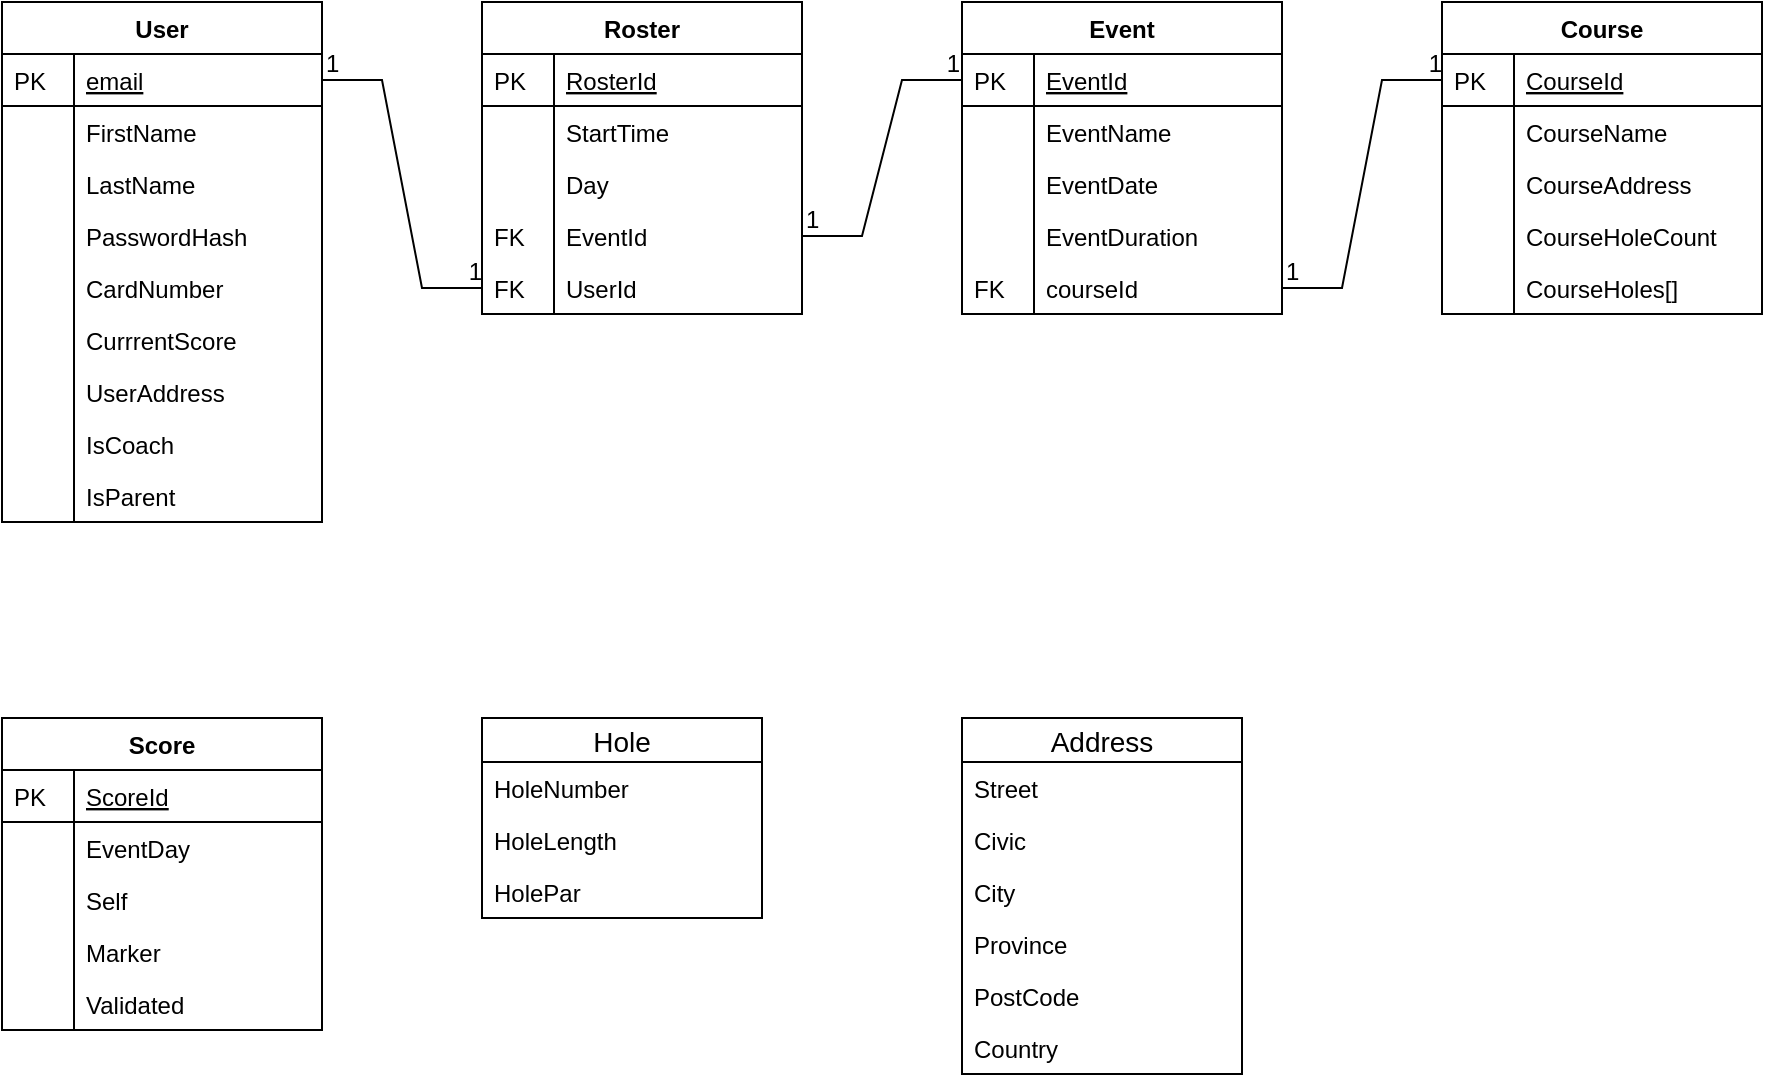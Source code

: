 <mxfile version="12.9.13" type="device"><diagram id="C5RBs43oDa-KdzZeNtuy" name="Page-1"><mxGraphModel dx="896" dy="680" grid="1" gridSize="10" guides="1" tooltips="1" connect="1" arrows="1" fold="1" page="1" pageScale="1" pageWidth="1169" pageHeight="827" math="0" shadow="0"><root><mxCell id="WIyWlLk6GJQsqaUBKTNV-0"/><mxCell id="WIyWlLk6GJQsqaUBKTNV-1" parent="WIyWlLk6GJQsqaUBKTNV-0"/><mxCell id="zkfFHV4jXpPFQw0GAbJ--51" value="User" style="swimlane;fontStyle=1;childLayout=stackLayout;horizontal=1;startSize=26;horizontalStack=0;resizeParent=1;resizeLast=0;collapsible=1;marginBottom=0;rounded=0;shadow=0;strokeWidth=1;" parent="WIyWlLk6GJQsqaUBKTNV-1" vertex="1"><mxGeometry x="40" y="42" width="160" height="260" as="geometry"><mxRectangle x="20" y="80" width="160" height="26" as="alternateBounds"/></mxGeometry></mxCell><mxCell id="zkfFHV4jXpPFQw0GAbJ--52" value="email" style="shape=partialRectangle;top=0;left=0;right=0;bottom=1;align=left;verticalAlign=top;fillColor=none;spacingLeft=40;spacingRight=4;overflow=hidden;rotatable=0;points=[[0,0.5],[1,0.5]];portConstraint=eastwest;dropTarget=0;rounded=0;shadow=0;strokeWidth=1;fontStyle=4" parent="zkfFHV4jXpPFQw0GAbJ--51" vertex="1"><mxGeometry y="26" width="160" height="26" as="geometry"/></mxCell><mxCell id="zkfFHV4jXpPFQw0GAbJ--53" value="PK" style="shape=partialRectangle;top=0;left=0;bottom=0;fillColor=none;align=left;verticalAlign=top;spacingLeft=4;spacingRight=4;overflow=hidden;rotatable=0;points=[];portConstraint=eastwest;part=1;" parent="zkfFHV4jXpPFQw0GAbJ--52" vertex="1" connectable="0"><mxGeometry width="36" height="26" as="geometry"/></mxCell><mxCell id="zkfFHV4jXpPFQw0GAbJ--54" value="FirstName" style="shape=partialRectangle;top=0;left=0;right=0;bottom=0;align=left;verticalAlign=top;fillColor=none;spacingLeft=40;spacingRight=4;overflow=hidden;rotatable=0;points=[[0,0.5],[1,0.5]];portConstraint=eastwest;dropTarget=0;rounded=0;shadow=0;strokeWidth=1;" parent="zkfFHV4jXpPFQw0GAbJ--51" vertex="1"><mxGeometry y="52" width="160" height="26" as="geometry"/></mxCell><mxCell id="zkfFHV4jXpPFQw0GAbJ--55" value="" style="shape=partialRectangle;top=0;left=0;bottom=0;fillColor=none;align=left;verticalAlign=top;spacingLeft=4;spacingRight=4;overflow=hidden;rotatable=0;points=[];portConstraint=eastwest;part=1;" parent="zkfFHV4jXpPFQw0GAbJ--54" vertex="1" connectable="0"><mxGeometry width="36" height="26" as="geometry"/></mxCell><mxCell id="CNbzcFAfPootxd4gBOf6-0" value="LastName" style="shape=partialRectangle;top=0;left=0;right=0;bottom=0;align=left;verticalAlign=top;fillColor=none;spacingLeft=40;spacingRight=4;overflow=hidden;rotatable=0;points=[[0,0.5],[1,0.5]];portConstraint=eastwest;dropTarget=0;rounded=0;shadow=0;strokeWidth=1;" parent="zkfFHV4jXpPFQw0GAbJ--51" vertex="1"><mxGeometry y="78" width="160" height="26" as="geometry"/></mxCell><mxCell id="CNbzcFAfPootxd4gBOf6-1" value="" style="shape=partialRectangle;top=0;left=0;bottom=0;fillColor=none;align=left;verticalAlign=top;spacingLeft=4;spacingRight=4;overflow=hidden;rotatable=0;points=[];portConstraint=eastwest;part=1;" parent="CNbzcFAfPootxd4gBOf6-0" vertex="1" connectable="0"><mxGeometry width="36" height="26" as="geometry"/></mxCell><mxCell id="CNbzcFAfPootxd4gBOf6-2" value="PasswordHash" style="shape=partialRectangle;top=0;left=0;right=0;bottom=0;align=left;verticalAlign=top;fillColor=none;spacingLeft=40;spacingRight=4;overflow=hidden;rotatable=0;points=[[0,0.5],[1,0.5]];portConstraint=eastwest;dropTarget=0;rounded=0;shadow=0;strokeWidth=1;" parent="zkfFHV4jXpPFQw0GAbJ--51" vertex="1"><mxGeometry y="104" width="160" height="26" as="geometry"/></mxCell><mxCell id="CNbzcFAfPootxd4gBOf6-3" value="" style="shape=partialRectangle;top=0;left=0;bottom=0;fillColor=none;align=left;verticalAlign=top;spacingLeft=4;spacingRight=4;overflow=hidden;rotatable=0;points=[];portConstraint=eastwest;part=1;" parent="CNbzcFAfPootxd4gBOf6-2" vertex="1" connectable="0"><mxGeometry width="36" height="26" as="geometry"/></mxCell><mxCell id="CNbzcFAfPootxd4gBOf6-4" value="CardNumber" style="shape=partialRectangle;top=0;left=0;right=0;bottom=0;align=left;verticalAlign=top;fillColor=none;spacingLeft=40;spacingRight=4;overflow=hidden;rotatable=0;points=[[0,0.5],[1,0.5]];portConstraint=eastwest;dropTarget=0;rounded=0;shadow=0;strokeWidth=1;" parent="zkfFHV4jXpPFQw0GAbJ--51" vertex="1"><mxGeometry y="130" width="160" height="26" as="geometry"/></mxCell><mxCell id="CNbzcFAfPootxd4gBOf6-5" value="" style="shape=partialRectangle;top=0;left=0;bottom=0;fillColor=none;align=left;verticalAlign=top;spacingLeft=4;spacingRight=4;overflow=hidden;rotatable=0;points=[];portConstraint=eastwest;part=1;" parent="CNbzcFAfPootxd4gBOf6-4" vertex="1" connectable="0"><mxGeometry width="36" height="26" as="geometry"/></mxCell><mxCell id="CNbzcFAfPootxd4gBOf6-6" value="CurrrentScore" style="shape=partialRectangle;top=0;left=0;right=0;bottom=0;align=left;verticalAlign=top;fillColor=none;spacingLeft=40;spacingRight=4;overflow=hidden;rotatable=0;points=[[0,0.5],[1,0.5]];portConstraint=eastwest;dropTarget=0;rounded=0;shadow=0;strokeWidth=1;" parent="zkfFHV4jXpPFQw0GAbJ--51" vertex="1"><mxGeometry y="156" width="160" height="26" as="geometry"/></mxCell><mxCell id="CNbzcFAfPootxd4gBOf6-7" value="" style="shape=partialRectangle;top=0;left=0;bottom=0;fillColor=none;align=left;verticalAlign=top;spacingLeft=4;spacingRight=4;overflow=hidden;rotatable=0;points=[];portConstraint=eastwest;part=1;" parent="CNbzcFAfPootxd4gBOf6-6" vertex="1" connectable="0"><mxGeometry width="36" height="26" as="geometry"/></mxCell><mxCell id="CNbzcFAfPootxd4gBOf6-12" value="UserAddress" style="shape=partialRectangle;top=0;left=0;right=0;bottom=0;align=left;verticalAlign=top;fillColor=none;spacingLeft=40;spacingRight=4;overflow=hidden;rotatable=0;points=[[0,0.5],[1,0.5]];portConstraint=eastwest;dropTarget=0;rounded=0;shadow=0;strokeWidth=1;" parent="zkfFHV4jXpPFQw0GAbJ--51" vertex="1"><mxGeometry y="182" width="160" height="26" as="geometry"/></mxCell><mxCell id="CNbzcFAfPootxd4gBOf6-13" value="" style="shape=partialRectangle;top=0;left=0;bottom=0;fillColor=none;align=left;verticalAlign=top;spacingLeft=4;spacingRight=4;overflow=hidden;rotatable=0;points=[];portConstraint=eastwest;part=1;" parent="CNbzcFAfPootxd4gBOf6-12" vertex="1" connectable="0"><mxGeometry width="36" height="26" as="geometry"/></mxCell><mxCell id="CNbzcFAfPootxd4gBOf6-10" value="IsCoach" style="shape=partialRectangle;top=0;left=0;right=0;bottom=0;align=left;verticalAlign=top;fillColor=none;spacingLeft=40;spacingRight=4;overflow=hidden;rotatable=0;points=[[0,0.5],[1,0.5]];portConstraint=eastwest;dropTarget=0;rounded=0;shadow=0;strokeWidth=1;" parent="zkfFHV4jXpPFQw0GAbJ--51" vertex="1"><mxGeometry y="208" width="160" height="26" as="geometry"/></mxCell><mxCell id="CNbzcFAfPootxd4gBOf6-11" value="" style="shape=partialRectangle;top=0;left=0;bottom=0;fillColor=none;align=left;verticalAlign=top;spacingLeft=4;spacingRight=4;overflow=hidden;rotatable=0;points=[];portConstraint=eastwest;part=1;" parent="CNbzcFAfPootxd4gBOf6-10" vertex="1" connectable="0"><mxGeometry width="36" height="26" as="geometry"/></mxCell><mxCell id="CNbzcFAfPootxd4gBOf6-8" value="IsParent" style="shape=partialRectangle;top=0;left=0;right=0;bottom=0;align=left;verticalAlign=top;fillColor=none;spacingLeft=40;spacingRight=4;overflow=hidden;rotatable=0;points=[[0,0.5],[1,0.5]];portConstraint=eastwest;dropTarget=0;rounded=0;shadow=0;strokeWidth=1;" parent="zkfFHV4jXpPFQw0GAbJ--51" vertex="1"><mxGeometry y="234" width="160" height="26" as="geometry"/></mxCell><mxCell id="CNbzcFAfPootxd4gBOf6-9" value="" style="shape=partialRectangle;top=0;left=0;bottom=0;fillColor=none;align=left;verticalAlign=top;spacingLeft=4;spacingRight=4;overflow=hidden;rotatable=0;points=[];portConstraint=eastwest;part=1;" parent="CNbzcFAfPootxd4gBOf6-8" vertex="1" connectable="0"><mxGeometry width="36" height="26" as="geometry"/></mxCell><mxCell id="jcFUPDY8-ciqzz3bYHUC-0" value="Score" style="swimlane;fontStyle=1;childLayout=stackLayout;horizontal=1;startSize=26;horizontalStack=0;resizeParent=1;resizeLast=0;collapsible=1;marginBottom=0;rounded=0;shadow=0;strokeWidth=1;" vertex="1" parent="WIyWlLk6GJQsqaUBKTNV-1"><mxGeometry x="40" y="400" width="160" height="156" as="geometry"><mxRectangle x="260" y="80" width="160" height="26" as="alternateBounds"/></mxGeometry></mxCell><mxCell id="jcFUPDY8-ciqzz3bYHUC-1" value="ScoreId" style="shape=partialRectangle;top=0;left=0;right=0;bottom=1;align=left;verticalAlign=top;fillColor=none;spacingLeft=40;spacingRight=4;overflow=hidden;rotatable=0;points=[[0,0.5],[1,0.5]];portConstraint=eastwest;dropTarget=0;rounded=0;shadow=0;strokeWidth=1;fontStyle=4" vertex="1" parent="jcFUPDY8-ciqzz3bYHUC-0"><mxGeometry y="26" width="160" height="26" as="geometry"/></mxCell><mxCell id="jcFUPDY8-ciqzz3bYHUC-2" value="PK" style="shape=partialRectangle;top=0;left=0;bottom=0;fillColor=none;align=left;verticalAlign=top;spacingLeft=4;spacingRight=4;overflow=hidden;rotatable=0;points=[];portConstraint=eastwest;part=1;" vertex="1" connectable="0" parent="jcFUPDY8-ciqzz3bYHUC-1"><mxGeometry width="36" height="26" as="geometry"/></mxCell><mxCell id="jcFUPDY8-ciqzz3bYHUC-3" value="EventDay" style="shape=partialRectangle;top=0;left=0;right=0;bottom=0;align=left;verticalAlign=top;fillColor=none;spacingLeft=40;spacingRight=4;overflow=hidden;rotatable=0;points=[[0,0.5],[1,0.5]];portConstraint=eastwest;dropTarget=0;rounded=0;shadow=0;strokeWidth=1;" vertex="1" parent="jcFUPDY8-ciqzz3bYHUC-0"><mxGeometry y="52" width="160" height="26" as="geometry"/></mxCell><mxCell id="jcFUPDY8-ciqzz3bYHUC-4" value="" style="shape=partialRectangle;top=0;left=0;bottom=0;fillColor=none;align=left;verticalAlign=top;spacingLeft=4;spacingRight=4;overflow=hidden;rotatable=0;points=[];portConstraint=eastwest;part=1;" vertex="1" connectable="0" parent="jcFUPDY8-ciqzz3bYHUC-3"><mxGeometry width="36" height="26" as="geometry"/></mxCell><mxCell id="jcFUPDY8-ciqzz3bYHUC-5" value="Self" style="shape=partialRectangle;top=0;left=0;right=0;bottom=0;align=left;verticalAlign=top;fillColor=none;spacingLeft=40;spacingRight=4;overflow=hidden;rotatable=0;points=[[0,0.5],[1,0.5]];portConstraint=eastwest;dropTarget=0;rounded=0;shadow=0;strokeWidth=1;" vertex="1" parent="jcFUPDY8-ciqzz3bYHUC-0"><mxGeometry y="78" width="160" height="26" as="geometry"/></mxCell><mxCell id="jcFUPDY8-ciqzz3bYHUC-6" value="" style="shape=partialRectangle;top=0;left=0;bottom=0;fillColor=none;align=left;verticalAlign=top;spacingLeft=4;spacingRight=4;overflow=hidden;rotatable=0;points=[];portConstraint=eastwest;part=1;" vertex="1" connectable="0" parent="jcFUPDY8-ciqzz3bYHUC-5"><mxGeometry width="36" height="26" as="geometry"/></mxCell><mxCell id="jcFUPDY8-ciqzz3bYHUC-7" value="Marker" style="shape=partialRectangle;top=0;left=0;right=0;bottom=0;align=left;verticalAlign=top;fillColor=none;spacingLeft=40;spacingRight=4;overflow=hidden;rotatable=0;points=[[0,0.5],[1,0.5]];portConstraint=eastwest;dropTarget=0;rounded=0;shadow=0;strokeWidth=1;" vertex="1" parent="jcFUPDY8-ciqzz3bYHUC-0"><mxGeometry y="104" width="160" height="26" as="geometry"/></mxCell><mxCell id="jcFUPDY8-ciqzz3bYHUC-8" value="" style="shape=partialRectangle;top=0;left=0;bottom=0;fillColor=none;align=left;verticalAlign=top;spacingLeft=4;spacingRight=4;overflow=hidden;rotatable=0;points=[];portConstraint=eastwest;part=1;" vertex="1" connectable="0" parent="jcFUPDY8-ciqzz3bYHUC-7"><mxGeometry width="36" height="26" as="geometry"/></mxCell><mxCell id="jcFUPDY8-ciqzz3bYHUC-9" value="Validated" style="shape=partialRectangle;top=0;left=0;right=0;bottom=0;align=left;verticalAlign=top;fillColor=none;spacingLeft=40;spacingRight=4;overflow=hidden;rotatable=0;points=[[0,0.5],[1,0.5]];portConstraint=eastwest;dropTarget=0;rounded=0;shadow=0;strokeWidth=1;" vertex="1" parent="jcFUPDY8-ciqzz3bYHUC-0"><mxGeometry y="130" width="160" height="26" as="geometry"/></mxCell><mxCell id="jcFUPDY8-ciqzz3bYHUC-10" value="" style="shape=partialRectangle;top=0;left=0;bottom=0;fillColor=none;align=left;verticalAlign=top;spacingLeft=4;spacingRight=4;overflow=hidden;rotatable=0;points=[];portConstraint=eastwest;part=1;" vertex="1" connectable="0" parent="jcFUPDY8-ciqzz3bYHUC-9"><mxGeometry width="36" height="26" as="geometry"/></mxCell><mxCell id="jcFUPDY8-ciqzz3bYHUC-16" value="" style="endArrow=none;html=1;rounded=0;exitX=1;exitY=0.5;exitDx=0;exitDy=0;entryX=0;entryY=0.5;entryDx=0;entryDy=0;edgeStyle=entityRelationEdgeStyle;" edge="1" parent="WIyWlLk6GJQsqaUBKTNV-1" source="zkfFHV4jXpPFQw0GAbJ--52" target="jcFUPDY8-ciqzz3bYHUC-13"><mxGeometry relative="1" as="geometry"><mxPoint x="280" y="200" as="sourcePoint"/><mxPoint x="330" y="210" as="targetPoint"/></mxGeometry></mxCell><mxCell id="jcFUPDY8-ciqzz3bYHUC-17" value="1" style="resizable=0;html=1;align=left;verticalAlign=bottom;" connectable="0" vertex="1" parent="jcFUPDY8-ciqzz3bYHUC-16"><mxGeometry x="-1" relative="1" as="geometry"/></mxCell><mxCell id="jcFUPDY8-ciqzz3bYHUC-18" value="1" style="resizable=0;html=1;align=right;verticalAlign=bottom;" connectable="0" vertex="1" parent="jcFUPDY8-ciqzz3bYHUC-16"><mxGeometry x="1" relative="1" as="geometry"/></mxCell><mxCell id="zkfFHV4jXpPFQw0GAbJ--56" value="Roster" style="swimlane;fontStyle=1;childLayout=stackLayout;horizontal=1;startSize=26;horizontalStack=0;resizeParent=1;resizeLast=0;collapsible=1;marginBottom=0;rounded=0;shadow=0;strokeWidth=1;" parent="WIyWlLk6GJQsqaUBKTNV-1" vertex="1"><mxGeometry x="280" y="42" width="160" height="156" as="geometry"><mxRectangle x="260" y="80" width="160" height="26" as="alternateBounds"/></mxGeometry></mxCell><mxCell id="zkfFHV4jXpPFQw0GAbJ--57" value="RosterId" style="shape=partialRectangle;top=0;left=0;right=0;bottom=1;align=left;verticalAlign=top;fillColor=none;spacingLeft=40;spacingRight=4;overflow=hidden;rotatable=0;points=[[0,0.5],[1,0.5]];portConstraint=eastwest;dropTarget=0;rounded=0;shadow=0;strokeWidth=1;fontStyle=4" parent="zkfFHV4jXpPFQw0GAbJ--56" vertex="1"><mxGeometry y="26" width="160" height="26" as="geometry"/></mxCell><mxCell id="zkfFHV4jXpPFQw0GAbJ--58" value="PK" style="shape=partialRectangle;top=0;left=0;bottom=0;fillColor=none;align=left;verticalAlign=top;spacingLeft=4;spacingRight=4;overflow=hidden;rotatable=0;points=[];portConstraint=eastwest;part=1;" parent="zkfFHV4jXpPFQw0GAbJ--57" vertex="1" connectable="0"><mxGeometry width="36" height="26" as="geometry"/></mxCell><mxCell id="zkfFHV4jXpPFQw0GAbJ--59" value="StartTime" style="shape=partialRectangle;top=0;left=0;right=0;bottom=0;align=left;verticalAlign=top;fillColor=none;spacingLeft=40;spacingRight=4;overflow=hidden;rotatable=0;points=[[0,0.5],[1,0.5]];portConstraint=eastwest;dropTarget=0;rounded=0;shadow=0;strokeWidth=1;" parent="zkfFHV4jXpPFQw0GAbJ--56" vertex="1"><mxGeometry y="52" width="160" height="26" as="geometry"/></mxCell><mxCell id="zkfFHV4jXpPFQw0GAbJ--60" value="" style="shape=partialRectangle;top=0;left=0;bottom=0;fillColor=none;align=left;verticalAlign=top;spacingLeft=4;spacingRight=4;overflow=hidden;rotatable=0;points=[];portConstraint=eastwest;part=1;" parent="zkfFHV4jXpPFQw0GAbJ--59" vertex="1" connectable="0"><mxGeometry width="36" height="26" as="geometry"/></mxCell><mxCell id="zkfFHV4jXpPFQw0GAbJ--61" value="Day" style="shape=partialRectangle;top=0;left=0;right=0;bottom=0;align=left;verticalAlign=top;fillColor=none;spacingLeft=40;spacingRight=4;overflow=hidden;rotatable=0;points=[[0,0.5],[1,0.5]];portConstraint=eastwest;dropTarget=0;rounded=0;shadow=0;strokeWidth=1;" parent="zkfFHV4jXpPFQw0GAbJ--56" vertex="1"><mxGeometry y="78" width="160" height="26" as="geometry"/></mxCell><mxCell id="zkfFHV4jXpPFQw0GAbJ--62" value="" style="shape=partialRectangle;top=0;left=0;bottom=0;fillColor=none;align=left;verticalAlign=top;spacingLeft=4;spacingRight=4;overflow=hidden;rotatable=0;points=[];portConstraint=eastwest;part=1;" parent="zkfFHV4jXpPFQw0GAbJ--61" vertex="1" connectable="0"><mxGeometry width="36" height="26" as="geometry"/></mxCell><mxCell id="jcFUPDY8-ciqzz3bYHUC-11" value="EventId" style="shape=partialRectangle;top=0;left=0;right=0;bottom=0;align=left;verticalAlign=top;fillColor=none;spacingLeft=40;spacingRight=4;overflow=hidden;rotatable=0;points=[[0,0.5],[1,0.5]];portConstraint=eastwest;dropTarget=0;rounded=0;shadow=0;strokeWidth=1;" vertex="1" parent="zkfFHV4jXpPFQw0GAbJ--56"><mxGeometry y="104" width="160" height="26" as="geometry"/></mxCell><mxCell id="jcFUPDY8-ciqzz3bYHUC-12" value="FK" style="shape=partialRectangle;top=0;left=0;bottom=0;fillColor=none;align=left;verticalAlign=top;spacingLeft=4;spacingRight=4;overflow=hidden;rotatable=0;points=[];portConstraint=eastwest;part=1;" vertex="1" connectable="0" parent="jcFUPDY8-ciqzz3bYHUC-11"><mxGeometry width="36" height="26" as="geometry"/></mxCell><mxCell id="jcFUPDY8-ciqzz3bYHUC-13" value="UserId" style="shape=partialRectangle;top=0;left=0;right=0;bottom=0;align=left;verticalAlign=top;fillColor=none;spacingLeft=40;spacingRight=4;overflow=hidden;rotatable=0;points=[[0,0.5],[1,0.5]];portConstraint=eastwest;dropTarget=0;rounded=0;shadow=0;strokeWidth=1;" vertex="1" parent="zkfFHV4jXpPFQw0GAbJ--56"><mxGeometry y="130" width="160" height="26" as="geometry"/></mxCell><mxCell id="jcFUPDY8-ciqzz3bYHUC-14" value="FK" style="shape=partialRectangle;top=0;left=0;bottom=0;fillColor=none;align=left;verticalAlign=top;spacingLeft=4;spacingRight=4;overflow=hidden;rotatable=0;points=[];portConstraint=eastwest;part=1;" vertex="1" connectable="0" parent="jcFUPDY8-ciqzz3bYHUC-13"><mxGeometry width="36" height="26" as="geometry"/></mxCell><mxCell id="jcFUPDY8-ciqzz3bYHUC-42" value="" style="endArrow=none;html=1;rounded=0;edgeStyle=entityRelationEdgeStyle;" edge="1" parent="WIyWlLk6GJQsqaUBKTNV-1" source="jcFUPDY8-ciqzz3bYHUC-11" target="zkfFHV4jXpPFQw0GAbJ--65"><mxGeometry relative="1" as="geometry"><mxPoint x="470" y="435" as="sourcePoint"/><mxPoint x="560" y="383" as="targetPoint"/></mxGeometry></mxCell><mxCell id="jcFUPDY8-ciqzz3bYHUC-43" value="1" style="resizable=0;html=1;align=left;verticalAlign=bottom;" connectable="0" vertex="1" parent="jcFUPDY8-ciqzz3bYHUC-42"><mxGeometry x="-1" relative="1" as="geometry"/></mxCell><mxCell id="jcFUPDY8-ciqzz3bYHUC-44" value="1" style="resizable=0;html=1;align=right;verticalAlign=bottom;" connectable="0" vertex="1" parent="jcFUPDY8-ciqzz3bYHUC-42"><mxGeometry x="1" relative="1" as="geometry"/></mxCell><mxCell id="zkfFHV4jXpPFQw0GAbJ--64" value="Event" style="swimlane;fontStyle=1;childLayout=stackLayout;horizontal=1;startSize=26;horizontalStack=0;resizeParent=1;resizeLast=0;collapsible=1;marginBottom=0;rounded=0;shadow=0;strokeWidth=1;" parent="WIyWlLk6GJQsqaUBKTNV-1" vertex="1"><mxGeometry x="520" y="42" width="160" height="156" as="geometry"><mxRectangle x="260" y="270" width="160" height="26" as="alternateBounds"/></mxGeometry></mxCell><mxCell id="zkfFHV4jXpPFQw0GAbJ--65" value="EventId" style="shape=partialRectangle;top=0;left=0;right=0;bottom=1;align=left;verticalAlign=top;fillColor=none;spacingLeft=40;spacingRight=4;overflow=hidden;rotatable=0;points=[[0,0.5],[1,0.5]];portConstraint=eastwest;dropTarget=0;rounded=0;shadow=0;strokeWidth=1;fontStyle=4" parent="zkfFHV4jXpPFQw0GAbJ--64" vertex="1"><mxGeometry y="26" width="160" height="26" as="geometry"/></mxCell><mxCell id="zkfFHV4jXpPFQw0GAbJ--66" value="PK" style="shape=partialRectangle;top=0;left=0;bottom=0;fillColor=none;align=left;verticalAlign=top;spacingLeft=4;spacingRight=4;overflow=hidden;rotatable=0;points=[];portConstraint=eastwest;part=1;" parent="zkfFHV4jXpPFQw0GAbJ--65" vertex="1" connectable="0"><mxGeometry width="36" height="26" as="geometry"/></mxCell><mxCell id="zkfFHV4jXpPFQw0GAbJ--67" value="EventName" style="shape=partialRectangle;top=0;left=0;right=0;bottom=0;align=left;verticalAlign=top;fillColor=none;spacingLeft=40;spacingRight=4;overflow=hidden;rotatable=0;points=[[0,0.5],[1,0.5]];portConstraint=eastwest;dropTarget=0;rounded=0;shadow=0;strokeWidth=1;" parent="zkfFHV4jXpPFQw0GAbJ--64" vertex="1"><mxGeometry y="52" width="160" height="26" as="geometry"/></mxCell><mxCell id="zkfFHV4jXpPFQw0GAbJ--68" value="" style="shape=partialRectangle;top=0;left=0;bottom=0;fillColor=none;align=left;verticalAlign=top;spacingLeft=4;spacingRight=4;overflow=hidden;rotatable=0;points=[];portConstraint=eastwest;part=1;" parent="zkfFHV4jXpPFQw0GAbJ--67" vertex="1" connectable="0"><mxGeometry width="36" height="26" as="geometry"/></mxCell><mxCell id="zkfFHV4jXpPFQw0GAbJ--69" value="EventDate" style="shape=partialRectangle;top=0;left=0;right=0;bottom=0;align=left;verticalAlign=top;fillColor=none;spacingLeft=40;spacingRight=4;overflow=hidden;rotatable=0;points=[[0,0.5],[1,0.5]];portConstraint=eastwest;dropTarget=0;rounded=0;shadow=0;strokeWidth=1;" parent="zkfFHV4jXpPFQw0GAbJ--64" vertex="1"><mxGeometry y="78" width="160" height="26" as="geometry"/></mxCell><mxCell id="zkfFHV4jXpPFQw0GAbJ--70" value="" style="shape=partialRectangle;top=0;left=0;bottom=0;fillColor=none;align=left;verticalAlign=top;spacingLeft=4;spacingRight=4;overflow=hidden;rotatable=0;points=[];portConstraint=eastwest;part=1;" parent="zkfFHV4jXpPFQw0GAbJ--69" vertex="1" connectable="0"><mxGeometry width="36" height="26" as="geometry"/></mxCell><mxCell id="jcFUPDY8-ciqzz3bYHUC-19" value="EventDuration" style="shape=partialRectangle;top=0;left=0;right=0;bottom=0;align=left;verticalAlign=top;fillColor=none;spacingLeft=40;spacingRight=4;overflow=hidden;rotatable=0;points=[[0,0.5],[1,0.5]];portConstraint=eastwest;dropTarget=0;rounded=0;shadow=0;strokeWidth=1;" vertex="1" parent="zkfFHV4jXpPFQw0GAbJ--64"><mxGeometry y="104" width="160" height="26" as="geometry"/></mxCell><mxCell id="jcFUPDY8-ciqzz3bYHUC-20" value="" style="shape=partialRectangle;top=0;left=0;bottom=0;fillColor=none;align=left;verticalAlign=top;spacingLeft=4;spacingRight=4;overflow=hidden;rotatable=0;points=[];portConstraint=eastwest;part=1;" vertex="1" connectable="0" parent="jcFUPDY8-ciqzz3bYHUC-19"><mxGeometry width="36" height="26" as="geometry"/></mxCell><mxCell id="jcFUPDY8-ciqzz3bYHUC-21" value="courseId" style="shape=partialRectangle;top=0;left=0;right=0;bottom=0;align=left;verticalAlign=top;fillColor=none;spacingLeft=40;spacingRight=4;overflow=hidden;rotatable=0;points=[[0,0.5],[1,0.5]];portConstraint=eastwest;dropTarget=0;rounded=0;shadow=0;strokeWidth=1;" vertex="1" parent="zkfFHV4jXpPFQw0GAbJ--64"><mxGeometry y="130" width="160" height="26" as="geometry"/></mxCell><mxCell id="jcFUPDY8-ciqzz3bYHUC-22" value="FK" style="shape=partialRectangle;top=0;left=0;bottom=0;fillColor=none;align=left;verticalAlign=top;spacingLeft=4;spacingRight=4;overflow=hidden;rotatable=0;points=[];portConstraint=eastwest;part=1;" vertex="1" connectable="0" parent="jcFUPDY8-ciqzz3bYHUC-21"><mxGeometry width="36" height="26" as="geometry"/></mxCell><mxCell id="jcFUPDY8-ciqzz3bYHUC-72" value="" style="endArrow=none;html=1;rounded=0;edgeStyle=entityRelationEdgeStyle;entryX=0;entryY=0.5;entryDx=0;entryDy=0;" edge="1" parent="WIyWlLk6GJQsqaUBKTNV-1" source="jcFUPDY8-ciqzz3bYHUC-21" target="jcFUPDY8-ciqzz3bYHUC-24"><mxGeometry relative="1" as="geometry"><mxPoint x="750" y="159" as="sourcePoint"/><mxPoint x="830" y="81" as="targetPoint"/></mxGeometry></mxCell><mxCell id="jcFUPDY8-ciqzz3bYHUC-73" value="1" style="resizable=0;html=1;align=left;verticalAlign=bottom;" connectable="0" vertex="1" parent="jcFUPDY8-ciqzz3bYHUC-72"><mxGeometry x="-1" relative="1" as="geometry"/></mxCell><mxCell id="jcFUPDY8-ciqzz3bYHUC-74" value="1" style="resizable=0;html=1;align=right;verticalAlign=bottom;" connectable="0" vertex="1" parent="jcFUPDY8-ciqzz3bYHUC-72"><mxGeometry x="1" relative="1" as="geometry"/></mxCell><mxCell id="jcFUPDY8-ciqzz3bYHUC-23" value="Course" style="swimlane;fontStyle=1;childLayout=stackLayout;horizontal=1;startSize=26;horizontalStack=0;resizeParent=1;resizeLast=0;collapsible=1;marginBottom=0;rounded=0;shadow=0;strokeWidth=1;" vertex="1" parent="WIyWlLk6GJQsqaUBKTNV-1"><mxGeometry x="760" y="42" width="160" height="156" as="geometry"><mxRectangle x="260" y="270" width="160" height="26" as="alternateBounds"/></mxGeometry></mxCell><mxCell id="jcFUPDY8-ciqzz3bYHUC-24" value="CourseId" style="shape=partialRectangle;top=0;left=0;right=0;bottom=1;align=left;verticalAlign=top;fillColor=none;spacingLeft=40;spacingRight=4;overflow=hidden;rotatable=0;points=[[0,0.5],[1,0.5]];portConstraint=eastwest;dropTarget=0;rounded=0;shadow=0;strokeWidth=1;fontStyle=4" vertex="1" parent="jcFUPDY8-ciqzz3bYHUC-23"><mxGeometry y="26" width="160" height="26" as="geometry"/></mxCell><mxCell id="jcFUPDY8-ciqzz3bYHUC-25" value="PK" style="shape=partialRectangle;top=0;left=0;bottom=0;fillColor=none;align=left;verticalAlign=top;spacingLeft=4;spacingRight=4;overflow=hidden;rotatable=0;points=[];portConstraint=eastwest;part=1;" vertex="1" connectable="0" parent="jcFUPDY8-ciqzz3bYHUC-24"><mxGeometry width="36" height="26" as="geometry"/></mxCell><mxCell id="jcFUPDY8-ciqzz3bYHUC-26" value="CourseName" style="shape=partialRectangle;top=0;left=0;right=0;bottom=0;align=left;verticalAlign=top;fillColor=none;spacingLeft=40;spacingRight=4;overflow=hidden;rotatable=0;points=[[0,0.5],[1,0.5]];portConstraint=eastwest;dropTarget=0;rounded=0;shadow=0;strokeWidth=1;" vertex="1" parent="jcFUPDY8-ciqzz3bYHUC-23"><mxGeometry y="52" width="160" height="26" as="geometry"/></mxCell><mxCell id="jcFUPDY8-ciqzz3bYHUC-27" value="" style="shape=partialRectangle;top=0;left=0;bottom=0;fillColor=none;align=left;verticalAlign=top;spacingLeft=4;spacingRight=4;overflow=hidden;rotatable=0;points=[];portConstraint=eastwest;part=1;" vertex="1" connectable="0" parent="jcFUPDY8-ciqzz3bYHUC-26"><mxGeometry width="36" height="26" as="geometry"/></mxCell><mxCell id="jcFUPDY8-ciqzz3bYHUC-28" value="CourseAddress" style="shape=partialRectangle;top=0;left=0;right=0;bottom=0;align=left;verticalAlign=top;fillColor=none;spacingLeft=40;spacingRight=4;overflow=hidden;rotatable=0;points=[[0,0.5],[1,0.5]];portConstraint=eastwest;dropTarget=0;rounded=0;shadow=0;strokeWidth=1;" vertex="1" parent="jcFUPDY8-ciqzz3bYHUC-23"><mxGeometry y="78" width="160" height="26" as="geometry"/></mxCell><mxCell id="jcFUPDY8-ciqzz3bYHUC-29" value="" style="shape=partialRectangle;top=0;left=0;bottom=0;fillColor=none;align=left;verticalAlign=top;spacingLeft=4;spacingRight=4;overflow=hidden;rotatable=0;points=[];portConstraint=eastwest;part=1;" vertex="1" connectable="0" parent="jcFUPDY8-ciqzz3bYHUC-28"><mxGeometry width="36" height="26" as="geometry"/></mxCell><mxCell id="jcFUPDY8-ciqzz3bYHUC-30" value="CourseHoleCount" style="shape=partialRectangle;top=0;left=0;right=0;bottom=0;align=left;verticalAlign=top;fillColor=none;spacingLeft=40;spacingRight=4;overflow=hidden;rotatable=0;points=[[0,0.5],[1,0.5]];portConstraint=eastwest;dropTarget=0;rounded=0;shadow=0;strokeWidth=1;" vertex="1" parent="jcFUPDY8-ciqzz3bYHUC-23"><mxGeometry y="104" width="160" height="26" as="geometry"/></mxCell><mxCell id="jcFUPDY8-ciqzz3bYHUC-31" value="" style="shape=partialRectangle;top=0;left=0;bottom=0;fillColor=none;align=left;verticalAlign=top;spacingLeft=4;spacingRight=4;overflow=hidden;rotatable=0;points=[];portConstraint=eastwest;part=1;" vertex="1" connectable="0" parent="jcFUPDY8-ciqzz3bYHUC-30"><mxGeometry width="36" height="26" as="geometry"/></mxCell><mxCell id="jcFUPDY8-ciqzz3bYHUC-32" value="CourseHoles[]" style="shape=partialRectangle;top=0;left=0;right=0;bottom=0;align=left;verticalAlign=top;fillColor=none;spacingLeft=40;spacingRight=4;overflow=hidden;rotatable=0;points=[[0,0.5],[1,0.5]];portConstraint=eastwest;dropTarget=0;rounded=0;shadow=0;strokeWidth=1;" vertex="1" parent="jcFUPDY8-ciqzz3bYHUC-23"><mxGeometry y="130" width="160" height="26" as="geometry"/></mxCell><mxCell id="jcFUPDY8-ciqzz3bYHUC-33" value="" style="shape=partialRectangle;top=0;left=0;bottom=0;fillColor=none;align=left;verticalAlign=top;spacingLeft=4;spacingRight=4;overflow=hidden;rotatable=0;points=[];portConstraint=eastwest;part=1;" vertex="1" connectable="0" parent="jcFUPDY8-ciqzz3bYHUC-32"><mxGeometry width="36" height="26" as="geometry"/></mxCell><mxCell id="jcFUPDY8-ciqzz3bYHUC-65" value="Hole" style="swimlane;fontStyle=0;childLayout=stackLayout;horizontal=1;startSize=22;horizontalStack=0;resizeParent=1;resizeParentMax=0;resizeLast=0;collapsible=1;marginBottom=0;align=center;fontSize=14;" vertex="1" parent="WIyWlLk6GJQsqaUBKTNV-1"><mxGeometry x="280" y="400" width="140" height="100" as="geometry"/></mxCell><mxCell id="jcFUPDY8-ciqzz3bYHUC-66" value="HoleNumber" style="text;strokeColor=none;fillColor=none;spacingLeft=4;spacingRight=4;overflow=hidden;rotatable=0;points=[[0,0.5],[1,0.5]];portConstraint=eastwest;fontSize=12;" vertex="1" parent="jcFUPDY8-ciqzz3bYHUC-65"><mxGeometry y="22" width="140" height="26" as="geometry"/></mxCell><mxCell id="jcFUPDY8-ciqzz3bYHUC-67" value="HoleLength" style="text;strokeColor=none;fillColor=none;spacingLeft=4;spacingRight=4;overflow=hidden;rotatable=0;points=[[0,0.5],[1,0.5]];portConstraint=eastwest;fontSize=12;" vertex="1" parent="jcFUPDY8-ciqzz3bYHUC-65"><mxGeometry y="48" width="140" height="26" as="geometry"/></mxCell><mxCell id="jcFUPDY8-ciqzz3bYHUC-68" value="HolePar" style="text;strokeColor=none;fillColor=none;spacingLeft=4;spacingRight=4;overflow=hidden;rotatable=0;points=[[0,0.5],[1,0.5]];portConstraint=eastwest;fontSize=12;" vertex="1" parent="jcFUPDY8-ciqzz3bYHUC-65"><mxGeometry y="74" width="140" height="26" as="geometry"/></mxCell><mxCell id="jcFUPDY8-ciqzz3bYHUC-58" value="Address" style="swimlane;fontStyle=0;childLayout=stackLayout;horizontal=1;startSize=22;horizontalStack=0;resizeParent=1;resizeParentMax=0;resizeLast=0;collapsible=1;marginBottom=0;align=center;fontSize=14;" vertex="1" parent="WIyWlLk6GJQsqaUBKTNV-1"><mxGeometry x="520" y="400" width="140" height="178" as="geometry"/></mxCell><mxCell id="jcFUPDY8-ciqzz3bYHUC-59" value="Street" style="text;strokeColor=none;fillColor=none;spacingLeft=4;spacingRight=4;overflow=hidden;rotatable=0;points=[[0,0.5],[1,0.5]];portConstraint=eastwest;fontSize=12;" vertex="1" parent="jcFUPDY8-ciqzz3bYHUC-58"><mxGeometry y="22" width="140" height="26" as="geometry"/></mxCell><mxCell id="jcFUPDY8-ciqzz3bYHUC-60" value="Civic" style="text;strokeColor=none;fillColor=none;spacingLeft=4;spacingRight=4;overflow=hidden;rotatable=0;points=[[0,0.5],[1,0.5]];portConstraint=eastwest;fontSize=12;" vertex="1" parent="jcFUPDY8-ciqzz3bYHUC-58"><mxGeometry y="48" width="140" height="26" as="geometry"/></mxCell><mxCell id="jcFUPDY8-ciqzz3bYHUC-61" value="City" style="text;strokeColor=none;fillColor=none;spacingLeft=4;spacingRight=4;overflow=hidden;rotatable=0;points=[[0,0.5],[1,0.5]];portConstraint=eastwest;fontSize=12;" vertex="1" parent="jcFUPDY8-ciqzz3bYHUC-58"><mxGeometry y="74" width="140" height="26" as="geometry"/></mxCell><mxCell id="jcFUPDY8-ciqzz3bYHUC-62" value="Province" style="text;strokeColor=none;fillColor=none;spacingLeft=4;spacingRight=4;overflow=hidden;rotatable=0;points=[[0,0.5],[1,0.5]];portConstraint=eastwest;fontSize=12;" vertex="1" parent="jcFUPDY8-ciqzz3bYHUC-58"><mxGeometry y="100" width="140" height="26" as="geometry"/></mxCell><mxCell id="jcFUPDY8-ciqzz3bYHUC-63" value="PostCode" style="text;strokeColor=none;fillColor=none;spacingLeft=4;spacingRight=4;overflow=hidden;rotatable=0;points=[[0,0.5],[1,0.5]];portConstraint=eastwest;fontSize=12;" vertex="1" parent="jcFUPDY8-ciqzz3bYHUC-58"><mxGeometry y="126" width="140" height="26" as="geometry"/></mxCell><mxCell id="jcFUPDY8-ciqzz3bYHUC-64" value="Country" style="text;strokeColor=none;fillColor=none;spacingLeft=4;spacingRight=4;overflow=hidden;rotatable=0;points=[[0,0.5],[1,0.5]];portConstraint=eastwest;fontSize=12;" vertex="1" parent="jcFUPDY8-ciqzz3bYHUC-58"><mxGeometry y="152" width="140" height="26" as="geometry"/></mxCell></root></mxGraphModel></diagram></mxfile>